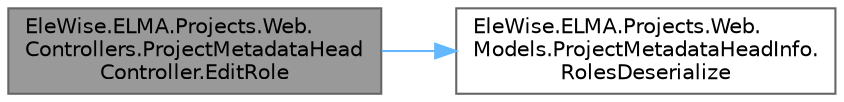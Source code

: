 digraph "EleWise.ELMA.Projects.Web.Controllers.ProjectMetadataHeadController.EditRole"
{
 // LATEX_PDF_SIZE
  bgcolor="transparent";
  edge [fontname=Helvetica,fontsize=10,labelfontname=Helvetica,labelfontsize=10];
  node [fontname=Helvetica,fontsize=10,shape=box,height=0.2,width=0.4];
  rankdir="LR";
  Node1 [id="Node000001",label="EleWise.ELMA.Projects.Web.\lControllers.ProjectMetadataHead\lController.EditRole",height=0.2,width=0.4,color="gray40", fillcolor="grey60", style="filled", fontcolor="black",tooltip="Редактирование/добавление роли для типа проекта"];
  Node1 -> Node2 [id="edge1_Node000001_Node000002",color="steelblue1",style="solid",tooltip=" "];
  Node2 [id="Node000002",label="EleWise.ELMA.Projects.Web.\lModels.ProjectMetadataHeadInfo.\lRolesDeserialize",height=0.2,width=0.4,color="grey40", fillcolor="white", style="filled",URL="$class_ele_wise_1_1_e_l_m_a_1_1_projects_1_1_web_1_1_models_1_1_project_metadata_head_info.html#ac92ab4983e0ca16fc08aaefae1d39e56",tooltip=" "];
}
